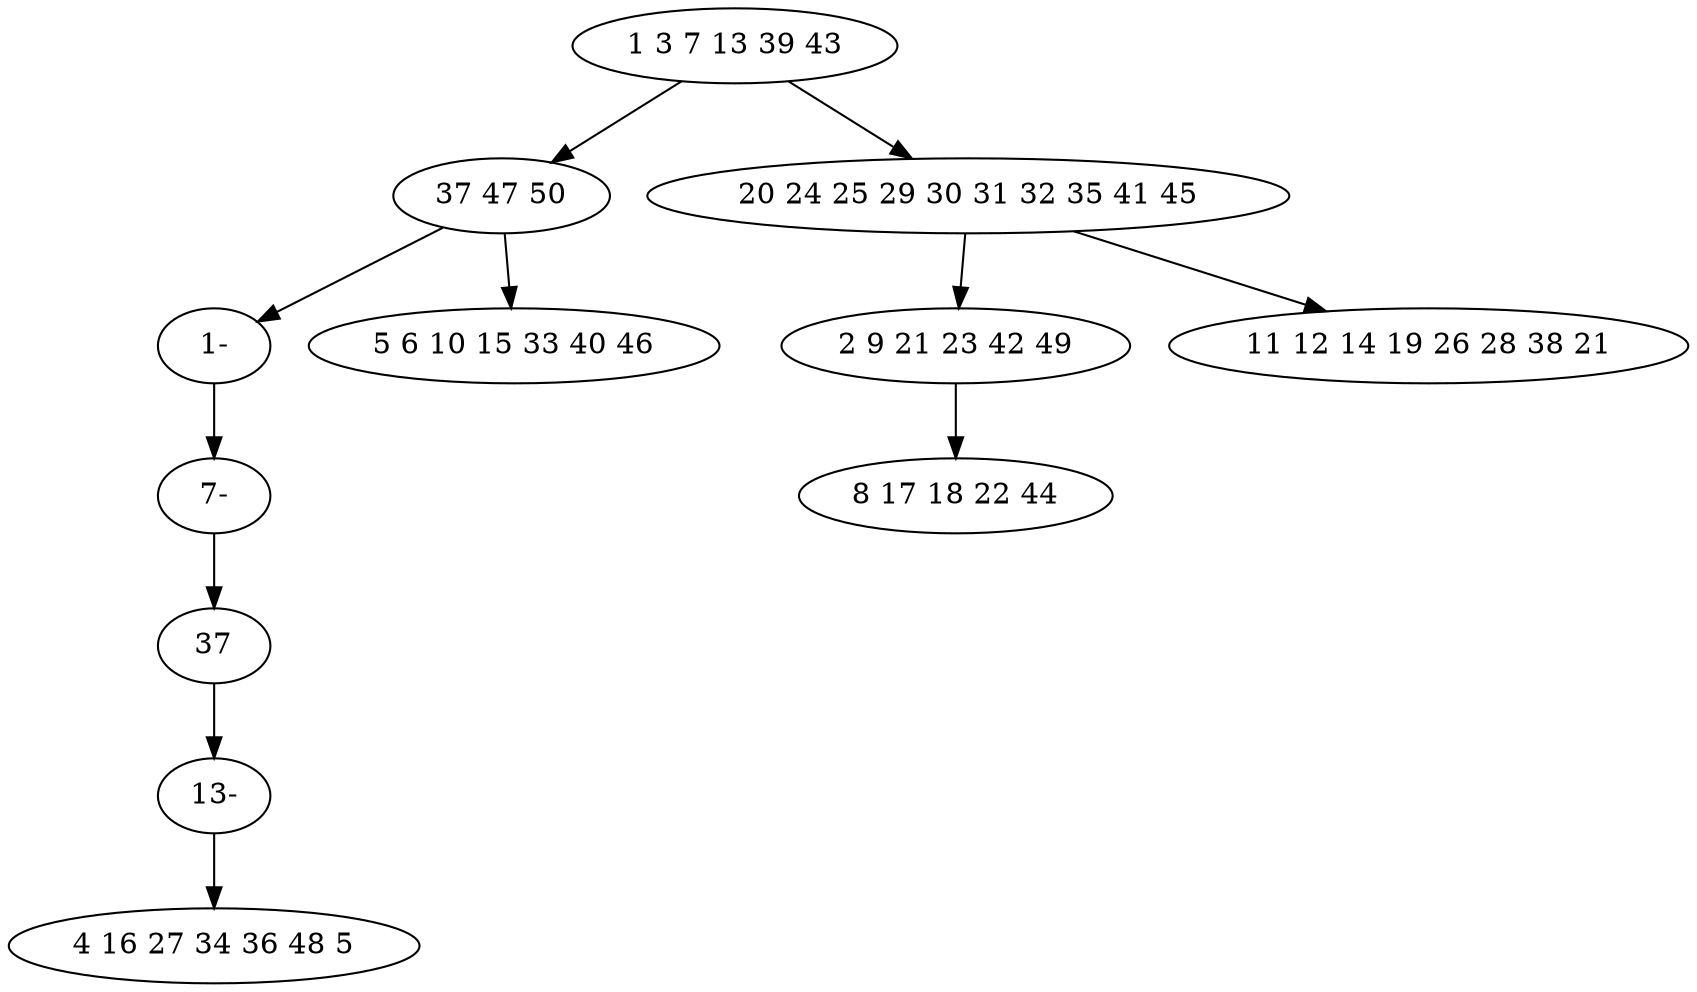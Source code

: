 digraph true_tree {
	"0" -> "1"
	"0" -> "2"
	"1" -> "10"
	"2" -> "4"
	"1" -> "5"
	"4" -> "6"
	"3" -> "9"
	"2" -> "8"
	"9" -> "7"
	"10" -> "11"
	"11" -> "3"
	"0" [label="1 3 7 13 39 43"];
	"1" [label="37 47 50"];
	"2" [label="20 24 25 29 30 31 32 35 41 45"];
	"3" [label="37"];
	"4" [label="2 9 21 23 42 49"];
	"5" [label="5 6 10 15 33 40 46"];
	"6" [label="8 17 18 22 44"];
	"7" [label="4 16 27 34 36 48 5"];
	"8" [label="11 12 14 19 26 28 38 21"];
	"9" [label="13-"];
	"10" [label="1-"];
	"11" [label="7-"];
}
